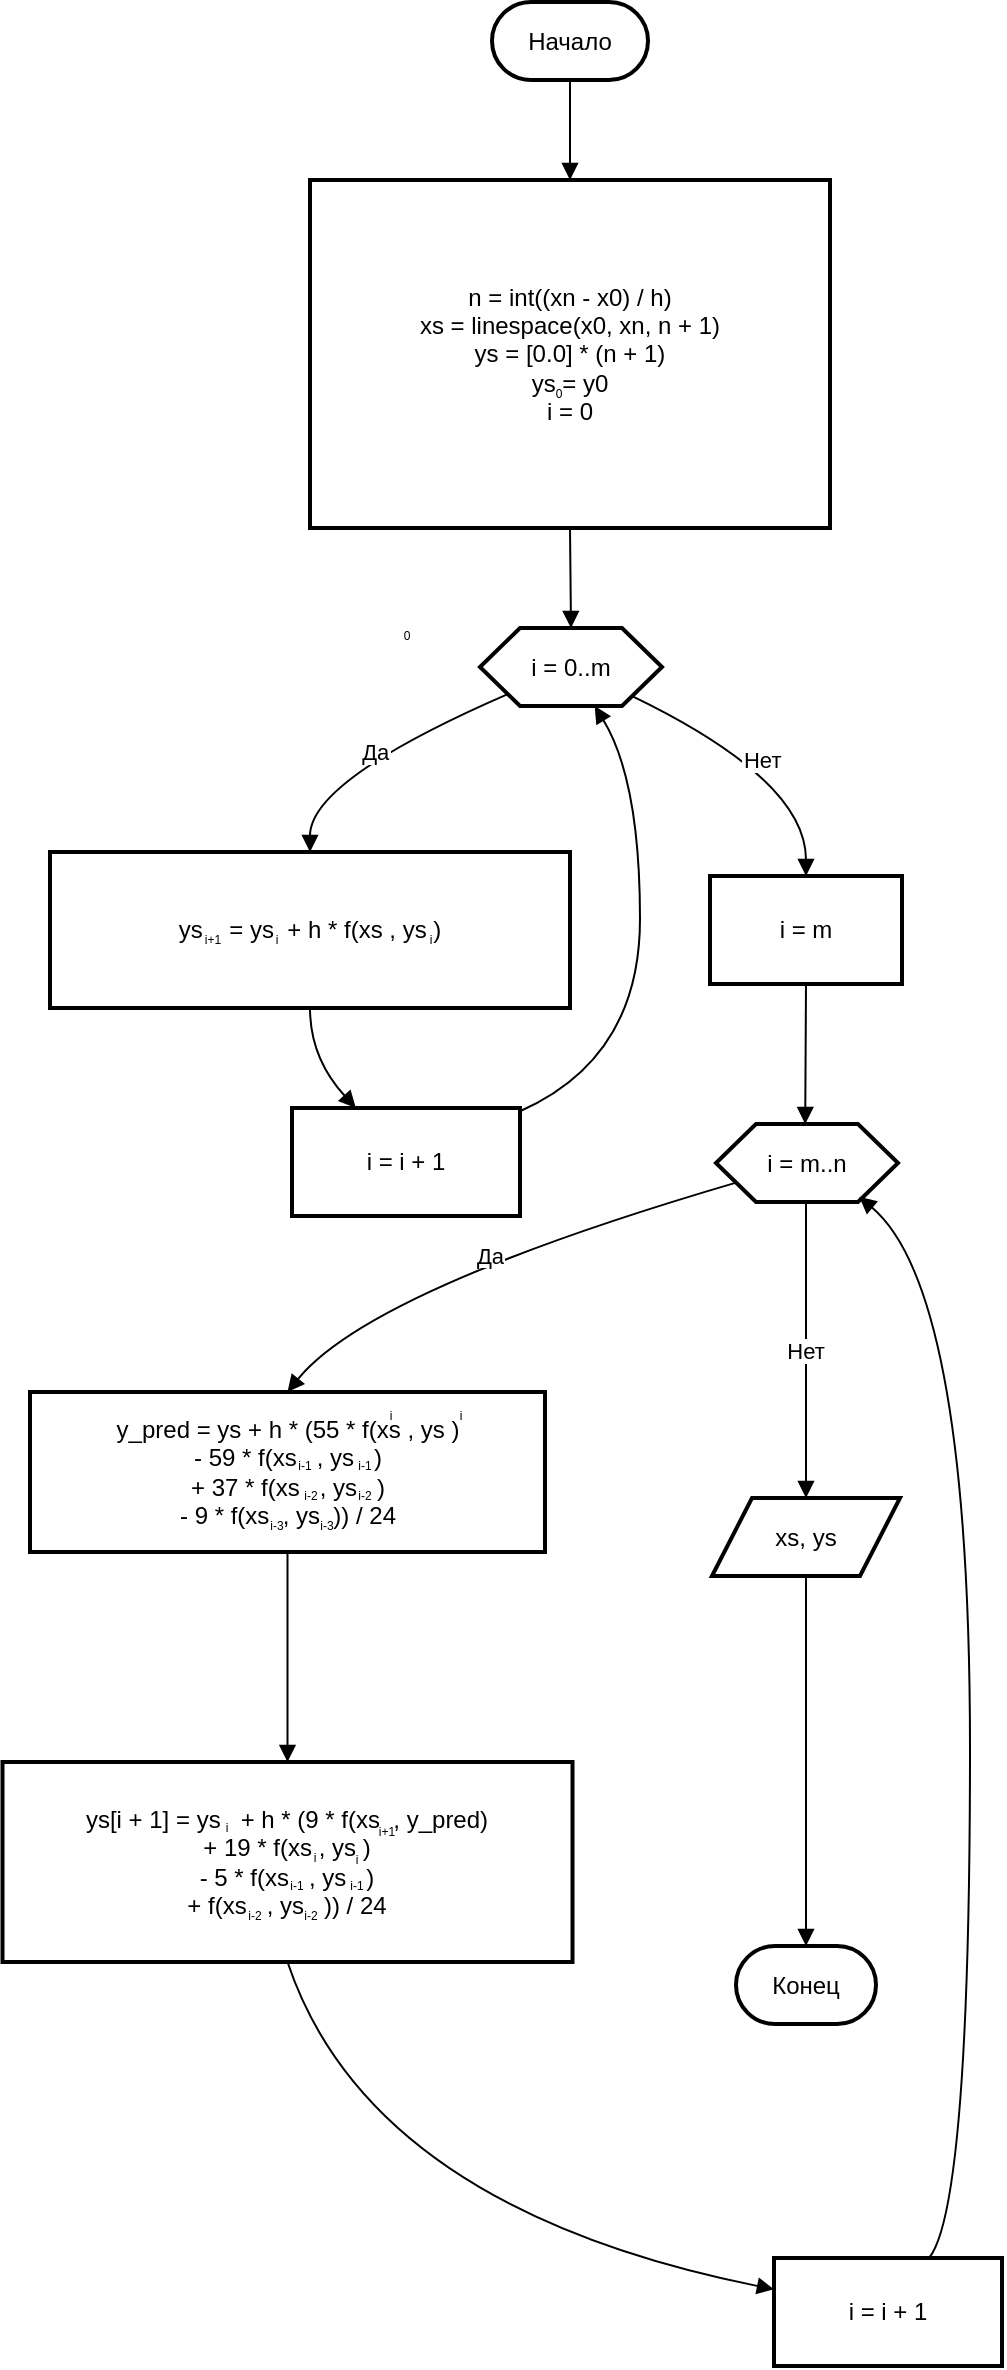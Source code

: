 <mxfile version="27.0.6">
  <diagram name="Страница — 1" id="vvYwB-wQn6KMuV3kbXWN">
    <mxGraphModel dx="1722" dy="924" grid="1" gridSize="10" guides="1" tooltips="1" connect="1" arrows="1" fold="1" page="1" pageScale="1" pageWidth="1920" pageHeight="3000" math="0" shadow="0">
      <root>
        <mxCell id="0" />
        <mxCell id="1" parent="0" />
        <mxCell id="xDN-VP0Rzdzxa3bw4vOh-169" value="Начало" style="rounded=1;whiteSpace=wrap;arcSize=50;strokeWidth=2;" vertex="1" parent="1">
          <mxGeometry x="921" y="310" width="78" height="39" as="geometry" />
        </mxCell>
        <mxCell id="xDN-VP0Rzdzxa3bw4vOh-170" value="n = int((xn - x0) / h)&#xa;xs = linespace(x0, xn, n + 1)&#xa;ys = [0.0] * (n + 1)&#xa;ys = y0&#xa;i = 0" style="whiteSpace=wrap;strokeWidth=2;" vertex="1" parent="1">
          <mxGeometry x="830" y="399" width="260" height="174" as="geometry" />
        </mxCell>
        <mxCell id="xDN-VP0Rzdzxa3bw4vOh-171" value="i = 0..m" style="shape=hexagon;perimeter=hexagonPerimeter2;fixedSize=1;strokeWidth=2;whiteSpace=wrap;" vertex="1" parent="1">
          <mxGeometry x="915" y="623" width="91" height="39" as="geometry" />
        </mxCell>
        <mxCell id="xDN-VP0Rzdzxa3bw4vOh-172" value="ys    = ys  + h * f(xs , ys )" style="whiteSpace=wrap;strokeWidth=2;" vertex="1" parent="1">
          <mxGeometry x="700" y="735" width="260" height="78" as="geometry" />
        </mxCell>
        <mxCell id="xDN-VP0Rzdzxa3bw4vOh-173" value="i = i + 1" style="whiteSpace=wrap;strokeWidth=2;" vertex="1" parent="1">
          <mxGeometry x="821" y="863" width="114" height="54" as="geometry" />
        </mxCell>
        <mxCell id="xDN-VP0Rzdzxa3bw4vOh-174" value="i = m" style="whiteSpace=wrap;strokeWidth=2;" vertex="1" parent="1">
          <mxGeometry x="1030" y="747" width="96" height="54" as="geometry" />
        </mxCell>
        <mxCell id="xDN-VP0Rzdzxa3bw4vOh-175" value="i = m..n" style="shape=hexagon;perimeter=hexagonPerimeter2;fixedSize=1;strokeWidth=2;whiteSpace=wrap;" vertex="1" parent="1">
          <mxGeometry x="1033" y="871" width="91" height="39" as="geometry" />
        </mxCell>
        <mxCell id="xDN-VP0Rzdzxa3bw4vOh-176" value="y_pred = ys + h * (55 * f(xs , ys )&#xa;  - 59 * f(xs   , ys   )&#xa;  + 37 * f(xs   , ys   )&#xa;  - 9 * f(xs  , ys  )) / 24" style="whiteSpace=wrap;strokeWidth=2;" vertex="1" parent="1">
          <mxGeometry x="690" y="1005" width="257.5" height="80" as="geometry" />
        </mxCell>
        <mxCell id="xDN-VP0Rzdzxa3bw4vOh-177" value="ys[i + 1] = ys   + h * (9 * f(xs  , y_pred)&#xa;  + 19 * f(xs , ys )&#xa;  - 5 * f(xs   , ys   )&#xa;  + f(xs   , ys   )) / 24" style="whiteSpace=wrap;strokeWidth=2;" vertex="1" parent="1">
          <mxGeometry x="676.25" y="1190" width="285" height="100" as="geometry" />
        </mxCell>
        <mxCell id="xDN-VP0Rzdzxa3bw4vOh-178" value="i = i + 1" style="whiteSpace=wrap;strokeWidth=2;" vertex="1" parent="1">
          <mxGeometry x="1062" y="1438" width="114" height="54" as="geometry" />
        </mxCell>
        <mxCell id="xDN-VP0Rzdzxa3bw4vOh-179" value="xs, ys" style="shape=parallelogram;perimeter=parallelogramPerimeter;fixedSize=1;strokeWidth=2;whiteSpace=wrap;" vertex="1" parent="1">
          <mxGeometry x="1031" y="1058" width="94" height="39" as="geometry" />
        </mxCell>
        <mxCell id="xDN-VP0Rzdzxa3bw4vOh-180" value="Конец" style="rounded=1;whiteSpace=wrap;arcSize=50;strokeWidth=2;" vertex="1" parent="1">
          <mxGeometry x="1043" y="1282" width="70" height="39" as="geometry" />
        </mxCell>
        <mxCell id="xDN-VP0Rzdzxa3bw4vOh-181" value="" style="curved=1;startArrow=none;endArrow=block;exitX=0.5;exitY=1;entryX=0.5;entryY=0;rounded=0;" edge="1" parent="1" source="xDN-VP0Rzdzxa3bw4vOh-169" target="xDN-VP0Rzdzxa3bw4vOh-170">
          <mxGeometry relative="1" as="geometry">
            <Array as="points" />
          </mxGeometry>
        </mxCell>
        <mxCell id="xDN-VP0Rzdzxa3bw4vOh-182" value="" style="curved=1;startArrow=none;endArrow=block;exitX=0.5;exitY=1;entryX=0.5;entryY=0;rounded=0;" edge="1" parent="1" source="xDN-VP0Rzdzxa3bw4vOh-170" target="xDN-VP0Rzdzxa3bw4vOh-171">
          <mxGeometry relative="1" as="geometry">
            <Array as="points" />
          </mxGeometry>
        </mxCell>
        <mxCell id="xDN-VP0Rzdzxa3bw4vOh-183" value="Да" style="curved=1;startArrow=none;endArrow=block;exitX=0;exitY=1;entryX=0.5;entryY=0;rounded=0;" edge="1" parent="1" source="xDN-VP0Rzdzxa3bw4vOh-171" target="xDN-VP0Rzdzxa3bw4vOh-172">
          <mxGeometry relative="1" as="geometry">
            <Array as="points">
              <mxPoint x="830" y="699" />
            </Array>
          </mxGeometry>
        </mxCell>
        <mxCell id="xDN-VP0Rzdzxa3bw4vOh-184" value="" style="curved=1;startArrow=none;endArrow=block;exitX=0.5;exitY=1;entryX=0.28;entryY=0;rounded=0;" edge="1" parent="1" source="xDN-VP0Rzdzxa3bw4vOh-172" target="xDN-VP0Rzdzxa3bw4vOh-173">
          <mxGeometry relative="1" as="geometry">
            <Array as="points">
              <mxPoint x="830" y="838" />
            </Array>
          </mxGeometry>
        </mxCell>
        <mxCell id="xDN-VP0Rzdzxa3bw4vOh-185" value="" style="curved=1;startArrow=none;endArrow=block;exitX=1;exitY=0.03;entryX=0.63;entryY=1;rounded=0;" edge="1" parent="1" source="xDN-VP0Rzdzxa3bw4vOh-173" target="xDN-VP0Rzdzxa3bw4vOh-171">
          <mxGeometry relative="1" as="geometry">
            <Array as="points">
              <mxPoint x="995" y="838" />
              <mxPoint x="995" y="699" />
            </Array>
          </mxGeometry>
        </mxCell>
        <mxCell id="xDN-VP0Rzdzxa3bw4vOh-186" value="Нет" style="curved=1;startArrow=none;endArrow=block;exitX=0.95;exitY=1;entryX=0.5;entryY=0;rounded=0;" edge="1" parent="1" source="xDN-VP0Rzdzxa3bw4vOh-171" target="xDN-VP0Rzdzxa3bw4vOh-174">
          <mxGeometry relative="1" as="geometry">
            <Array as="points">
              <mxPoint x="1078" y="699" />
            </Array>
          </mxGeometry>
        </mxCell>
        <mxCell id="xDN-VP0Rzdzxa3bw4vOh-187" value="" style="curved=1;startArrow=none;endArrow=block;exitX=0.5;exitY=1;entryX=0.49;entryY=-0.01;rounded=0;" edge="1" parent="1" source="xDN-VP0Rzdzxa3bw4vOh-174" target="xDN-VP0Rzdzxa3bw4vOh-175">
          <mxGeometry relative="1" as="geometry">
            <Array as="points" />
          </mxGeometry>
        </mxCell>
        <mxCell id="xDN-VP0Rzdzxa3bw4vOh-188" value="Да" style="curved=1;startArrow=none;endArrow=block;exitX=-0.01;exitY=0.83;entryX=0.5;entryY=0;rounded=0;" edge="1" parent="1" source="xDN-VP0Rzdzxa3bw4vOh-175" target="xDN-VP0Rzdzxa3bw4vOh-176">
          <mxGeometry relative="1" as="geometry">
            <Array as="points">
              <mxPoint x="860" y="954" />
            </Array>
          </mxGeometry>
        </mxCell>
        <mxCell id="xDN-VP0Rzdzxa3bw4vOh-189" value="" style="curved=1;startArrow=none;endArrow=block;exitX=0.5;exitY=1;entryX=0.5;entryY=0;rounded=0;" edge="1" parent="1" source="xDN-VP0Rzdzxa3bw4vOh-176" target="xDN-VP0Rzdzxa3bw4vOh-177">
          <mxGeometry relative="1" as="geometry">
            <Array as="points" />
          </mxGeometry>
        </mxCell>
        <mxCell id="xDN-VP0Rzdzxa3bw4vOh-190" value="" style="curved=1;startArrow=none;endArrow=block;exitX=0.5;exitY=1;entryX=0;entryY=0.29;rounded=0;" edge="1" parent="1" source="xDN-VP0Rzdzxa3bw4vOh-177" target="xDN-VP0Rzdzxa3bw4vOh-178">
          <mxGeometry relative="1" as="geometry">
            <Array as="points">
              <mxPoint x="860" y="1413" />
            </Array>
          </mxGeometry>
        </mxCell>
        <mxCell id="xDN-VP0Rzdzxa3bw4vOh-191" value="" style="curved=1;startArrow=none;endArrow=block;exitX=0.68;exitY=0;entryX=0.787;entryY=0.934;rounded=0;entryDx=0;entryDy=0;entryPerimeter=0;" edge="1" parent="1" source="xDN-VP0Rzdzxa3bw4vOh-178" target="xDN-VP0Rzdzxa3bw4vOh-175">
          <mxGeometry relative="1" as="geometry">
            <Array as="points">
              <mxPoint x="1160" y="1413" />
              <mxPoint x="1160" y="954" />
            </Array>
          </mxGeometry>
        </mxCell>
        <mxCell id="xDN-VP0Rzdzxa3bw4vOh-192" value="Нет" style="curved=1;startArrow=none;endArrow=block;entryX=0.5;entryY=-0.01;rounded=0;" edge="1" parent="1" target="xDN-VP0Rzdzxa3bw4vOh-179">
          <mxGeometry relative="1" as="geometry">
            <Array as="points" />
            <mxPoint x="1078" y="910" as="sourcePoint" />
          </mxGeometry>
        </mxCell>
        <mxCell id="xDN-VP0Rzdzxa3bw4vOh-193" value="" style="curved=1;startArrow=none;endArrow=block;entryX=0.5;entryY=-0.01;rounded=0;" edge="1" parent="1" source="xDN-VP0Rzdzxa3bw4vOh-179" target="xDN-VP0Rzdzxa3bw4vOh-180">
          <mxGeometry relative="1" as="geometry">
            <Array as="points" />
            <mxPoint x="1080" y="1100" as="sourcePoint" />
          </mxGeometry>
        </mxCell>
        <mxCell id="xDN-VP0Rzdzxa3bw4vOh-195" value="&lt;font style=&quot;font-size: 6px;&quot;&gt;0&lt;/font&gt;" style="text;html=1;align=center;verticalAlign=middle;resizable=0;points=[];autosize=1;strokeColor=none;fillColor=none;" vertex="1" parent="1">
          <mxGeometry x="939" y="489" width="30" height="30" as="geometry" />
        </mxCell>
        <mxCell id="xDN-VP0Rzdzxa3bw4vOh-198" value="&lt;font style=&quot;font-size: 6px;&quot;&gt;0&lt;/font&gt;" style="text;html=1;align=center;verticalAlign=middle;resizable=0;points=[];autosize=1;strokeColor=none;fillColor=none;" vertex="1" parent="1">
          <mxGeometry x="863" y="610" width="30" height="30" as="geometry" />
        </mxCell>
        <mxCell id="xDN-VP0Rzdzxa3bw4vOh-199" value="&lt;font style=&quot;font-size: 6px;&quot;&gt;i+1&lt;/font&gt;" style="text;html=1;align=center;verticalAlign=middle;resizable=0;points=[];autosize=1;strokeColor=none;fillColor=none;" vertex="1" parent="1">
          <mxGeometry x="766" y="762" width="30" height="30" as="geometry" />
        </mxCell>
        <mxCell id="xDN-VP0Rzdzxa3bw4vOh-200" value="&lt;font style=&quot;font-size: 6px;&quot;&gt;i&lt;/font&gt;" style="text;html=1;align=center;verticalAlign=middle;resizable=0;points=[];autosize=1;strokeColor=none;fillColor=none;" vertex="1" parent="1">
          <mxGeometry x="803" y="762" width="20" height="30" as="geometry" />
        </mxCell>
        <mxCell id="xDN-VP0Rzdzxa3bw4vOh-201" value="&lt;font style=&quot;font-size: 6px;&quot;&gt;i-1&lt;/font&gt;" style="text;html=1;align=center;verticalAlign=middle;resizable=0;points=[];autosize=1;strokeColor=none;fillColor=none;" vertex="1" parent="1">
          <mxGeometry x="812" y="1025" width="30" height="30" as="geometry" />
        </mxCell>
        <mxCell id="xDN-VP0Rzdzxa3bw4vOh-202" value="&lt;font style=&quot;font-size: 6px;&quot;&gt;i&lt;/font&gt;" style="text;html=1;align=center;verticalAlign=middle;resizable=0;points=[];autosize=1;strokeColor=none;fillColor=none;" vertex="1" parent="1">
          <mxGeometry x="880" y="762" width="20" height="30" as="geometry" />
        </mxCell>
        <mxCell id="xDN-VP0Rzdzxa3bw4vOh-203" value="&lt;font style=&quot;font-size: 6px;&quot;&gt;i&lt;/font&gt;" style="text;html=1;align=center;verticalAlign=middle;resizable=0;points=[];autosize=1;strokeColor=none;fillColor=none;" vertex="1" parent="1">
          <mxGeometry x="860" y="1000" width="20" height="30" as="geometry" />
        </mxCell>
        <mxCell id="xDN-VP0Rzdzxa3bw4vOh-204" value="&lt;font style=&quot;font-size: 6px;&quot;&gt;i&lt;/font&gt;" style="text;html=1;align=center;verticalAlign=middle;resizable=0;points=[];autosize=1;strokeColor=none;fillColor=none;" vertex="1" parent="1">
          <mxGeometry x="895" y="1000" width="20" height="30" as="geometry" />
        </mxCell>
        <mxCell id="xDN-VP0Rzdzxa3bw4vOh-207" value="&lt;font style=&quot;font-size: 6px;&quot;&gt;i-1&lt;/font&gt;" style="text;html=1;align=center;verticalAlign=middle;resizable=0;points=[];autosize=1;strokeColor=none;fillColor=none;" vertex="1" parent="1">
          <mxGeometry x="842" y="1025" width="30" height="30" as="geometry" />
        </mxCell>
        <mxCell id="xDN-VP0Rzdzxa3bw4vOh-208" value="&lt;font style=&quot;font-size: 6px;&quot;&gt;i-2&lt;/font&gt;" style="text;html=1;align=center;verticalAlign=middle;resizable=0;points=[];autosize=1;strokeColor=none;fillColor=none;" vertex="1" parent="1">
          <mxGeometry x="815" y="1040" width="30" height="30" as="geometry" />
        </mxCell>
        <mxCell id="xDN-VP0Rzdzxa3bw4vOh-209" value="&lt;font style=&quot;font-size: 6px;&quot;&gt;i-2&lt;/font&gt;" style="text;html=1;align=center;verticalAlign=middle;resizable=0;points=[];autosize=1;strokeColor=none;fillColor=none;" vertex="1" parent="1">
          <mxGeometry x="842" y="1040" width="30" height="30" as="geometry" />
        </mxCell>
        <mxCell id="xDN-VP0Rzdzxa3bw4vOh-210" value="&lt;font style=&quot;font-size: 6px;&quot;&gt;i-3&lt;/font&gt;" style="text;html=1;align=center;verticalAlign=middle;resizable=0;points=[];autosize=1;strokeColor=none;fillColor=none;" vertex="1" parent="1">
          <mxGeometry x="823" y="1055" width="30" height="30" as="geometry" />
        </mxCell>
        <mxCell id="xDN-VP0Rzdzxa3bw4vOh-211" value="&lt;font style=&quot;font-size: 6px;&quot;&gt;i-3&lt;/font&gt;" style="text;html=1;align=center;verticalAlign=middle;resizable=0;points=[];autosize=1;strokeColor=none;fillColor=none;" vertex="1" parent="1">
          <mxGeometry x="798" y="1055" width="30" height="30" as="geometry" />
        </mxCell>
        <mxCell id="xDN-VP0Rzdzxa3bw4vOh-212" value="&lt;font style=&quot;font-size: 6px;&quot;&gt;i+1&lt;/font&gt;" style="text;html=1;align=center;verticalAlign=middle;resizable=0;points=[];autosize=1;strokeColor=none;fillColor=none;" vertex="1" parent="1">
          <mxGeometry x="853" y="1208" width="30" height="30" as="geometry" />
        </mxCell>
        <mxCell id="xDN-VP0Rzdzxa3bw4vOh-213" value="&lt;font style=&quot;font-size: 6px;&quot;&gt;i&lt;/font&gt;" style="text;html=1;align=center;verticalAlign=middle;resizable=0;points=[];autosize=1;strokeColor=none;fillColor=none;" vertex="1" parent="1">
          <mxGeometry x="822" y="1221" width="20" height="30" as="geometry" />
        </mxCell>
        <mxCell id="xDN-VP0Rzdzxa3bw4vOh-216" value="&lt;font style=&quot;font-size: 6px;&quot;&gt;i&lt;/font&gt;" style="text;html=1;align=center;verticalAlign=middle;resizable=0;points=[];autosize=1;strokeColor=none;fillColor=none;" vertex="1" parent="1">
          <mxGeometry x="843" y="1222" width="20" height="30" as="geometry" />
        </mxCell>
        <mxCell id="xDN-VP0Rzdzxa3bw4vOh-217" value="&lt;font style=&quot;font-size: 6px;&quot;&gt;i-1&lt;/font&gt;" style="text;html=1;align=center;verticalAlign=middle;resizable=0;points=[];autosize=1;strokeColor=none;fillColor=none;" vertex="1" parent="1">
          <mxGeometry x="808" y="1235" width="30" height="30" as="geometry" />
        </mxCell>
        <mxCell id="xDN-VP0Rzdzxa3bw4vOh-220" value="&lt;font style=&quot;font-size: 6px;&quot;&gt;i-1&lt;/font&gt;" style="text;html=1;align=center;verticalAlign=middle;resizable=0;points=[];autosize=1;strokeColor=none;fillColor=none;" vertex="1" parent="1">
          <mxGeometry x="838" y="1235" width="30" height="30" as="geometry" />
        </mxCell>
        <mxCell id="xDN-VP0Rzdzxa3bw4vOh-221" value="&lt;font style=&quot;font-size: 6px;&quot;&gt;i-2&lt;/font&gt;" style="text;html=1;align=center;verticalAlign=middle;resizable=0;points=[];autosize=1;strokeColor=none;fillColor=none;" vertex="1" parent="1">
          <mxGeometry x="787" y="1250" width="30" height="30" as="geometry" />
        </mxCell>
        <mxCell id="xDN-VP0Rzdzxa3bw4vOh-222" value="&lt;font style=&quot;font-size: 6px;&quot;&gt;i-2&lt;/font&gt;" style="text;html=1;align=center;verticalAlign=middle;resizable=0;points=[];autosize=1;strokeColor=none;fillColor=none;" vertex="1" parent="1">
          <mxGeometry x="815" y="1250" width="30" height="30" as="geometry" />
        </mxCell>
        <mxCell id="xDN-VP0Rzdzxa3bw4vOh-223" value="&lt;font style=&quot;font-size: 6px;&quot;&gt;i&lt;/font&gt;" style="text;html=1;align=center;verticalAlign=middle;resizable=0;points=[];autosize=1;strokeColor=none;fillColor=none;" vertex="1" parent="1">
          <mxGeometry x="778" y="1206" width="20" height="30" as="geometry" />
        </mxCell>
      </root>
    </mxGraphModel>
  </diagram>
</mxfile>
